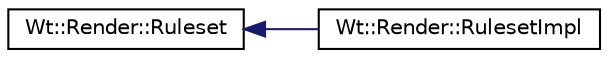 digraph "Graphical Class Hierarchy"
{
 // LATEX_PDF_SIZE
  edge [fontname="Helvetica",fontsize="10",labelfontname="Helvetica",labelfontsize="10"];
  node [fontname="Helvetica",fontsize="10",shape=record];
  rankdir="LR";
  Node0 [label="Wt::Render::Ruleset",height=0.2,width=0.4,color="black", fillcolor="white", style="filled",URL="$classWt_1_1Render_1_1Ruleset.html",tooltip=" "];
  Node0 -> Node1 [dir="back",color="midnightblue",fontsize="10",style="solid",fontname="Helvetica"];
  Node1 [label="Wt::Render::RulesetImpl",height=0.2,width=0.4,color="black", fillcolor="white", style="filled",URL="$classWt_1_1Render_1_1RulesetImpl.html",tooltip=" "];
}
